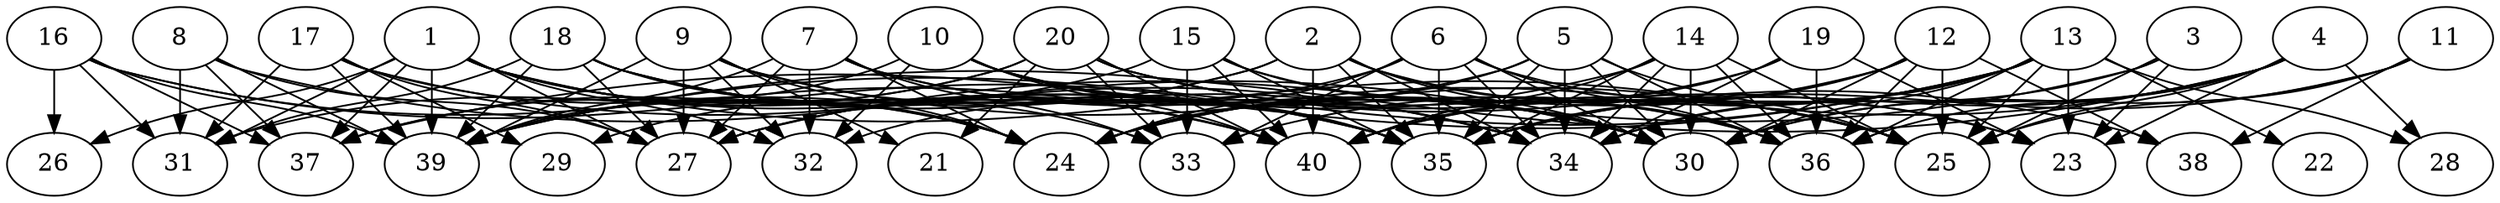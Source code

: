 // DAG (tier=3-complex, mode=data, n=40, ccr=0.533, fat=0.815, density=0.670, regular=0.389, jump=0.224, mindata=4194304, maxdata=33554432)
// DAG automatically generated by daggen at Sun Aug 24 16:33:35 2025
// /home/ermia/Project/Environments/daggen/bin/daggen --dot --ccr 0.533 --fat 0.815 --regular 0.389 --density 0.670 --jump 0.224 --mindata 4194304 --maxdata 33554432 -n 40 
digraph G {
  1 [size="16373813406045787127808", alpha="0.08", expect_size="8186906703022893563904"]
  1 -> 24 [size ="5158497347960832"]
  1 -> 25 [size ="5158497347960832"]
  1 -> 26 [size ="5158497347960832"]
  1 -> 27 [size ="5158497347960832"]
  1 -> 31 [size ="5158497347960832"]
  1 -> 32 [size ="5158497347960832"]
  1 -> 33 [size ="5158497347960832"]
  1 -> 35 [size ="5158497347960832"]
  1 -> 37 [size ="5158497347960832"]
  1 -> 39 [size ="5158497347960832"]
  1 -> 40 [size ="5158497347960832"]
  2 [size="339763872659140096", alpha="0.04", expect_size="169881936329570048"]
  2 -> 25 [size ="6215357903667200"]
  2 -> 29 [size ="6215357903667200"]
  2 -> 30 [size ="6215357903667200"]
  2 -> 34 [size ="6215357903667200"]
  2 -> 35 [size ="6215357903667200"]
  2 -> 36 [size ="6215357903667200"]
  2 -> 39 [size ="6215357903667200"]
  2 -> 40 [size ="6215357903667200"]
  3 [size="10297721700843466752", alpha="0.00", expect_size="5148860850421733376"]
  3 -> 23 [size ="4452249031933952"]
  3 -> 25 [size ="4452249031933952"]
  3 -> 27 [size ="4452249031933952"]
  3 -> 34 [size ="4452249031933952"]
  4 [size="4054994436819866112", alpha="0.13", expect_size="2027497218409933056"]
  4 -> 23 [size ="3377962325901312"]
  4 -> 24 [size ="3377962325901312"]
  4 -> 25 [size ="3377962325901312"]
  4 -> 28 [size ="3377962325901312"]
  4 -> 30 [size ="3377962325901312"]
  4 -> 35 [size ="3377962325901312"]
  4 -> 36 [size ="3377962325901312"]
  4 -> 39 [size ="3377962325901312"]
  5 [size="29413434233498632192000", alpha="0.10", expect_size="14706717116749316096000"]
  5 -> 24 [size ="7622904460083200"]
  5 -> 25 [size ="7622904460083200"]
  5 -> 27 [size ="7622904460083200"]
  5 -> 30 [size ="7622904460083200"]
  5 -> 34 [size ="7622904460083200"]
  5 -> 35 [size ="7622904460083200"]
  5 -> 36 [size ="7622904460083200"]
  6 [size="17879628009157945196544", alpha="0.13", expect_size="8939814004578972598272"]
  6 -> 23 [size ="5470104707923968"]
  6 -> 24 [size ="5470104707923968"]
  6 -> 30 [size ="5470104707923968"]
  6 -> 32 [size ="5470104707923968"]
  6 -> 33 [size ="5470104707923968"]
  6 -> 34 [size ="5470104707923968"]
  6 -> 35 [size ="5470104707923968"]
  6 -> 36 [size ="5470104707923968"]
  7 [size="3054987380902592512000", alpha="0.06", expect_size="1527493690451296256000"]
  7 -> 24 [size ="1684339372851200"]
  7 -> 27 [size ="1684339372851200"]
  7 -> 30 [size ="1684339372851200"]
  7 -> 32 [size ="1684339372851200"]
  7 -> 33 [size ="1684339372851200"]
  7 -> 34 [size ="1684339372851200"]
  7 -> 39 [size ="1684339372851200"]
  8 [size="9728156959111278231552", alpha="0.06", expect_size="4864078479555639115776"]
  8 -> 27 [size ="3645667301916672"]
  8 -> 30 [size ="3645667301916672"]
  8 -> 31 [size ="3645667301916672"]
  8 -> 37 [size ="3645667301916672"]
  8 -> 39 [size ="3645667301916672"]
  9 [size="246560973185880000", alpha="0.09", expect_size="123280486592940000"]
  9 -> 21 [size ="4190298439680000"]
  9 -> 24 [size ="4190298439680000"]
  9 -> 25 [size ="4190298439680000"]
  9 -> 27 [size ="4190298439680000"]
  9 -> 32 [size ="4190298439680000"]
  9 -> 35 [size ="4190298439680000"]
  9 -> 39 [size ="4190298439680000"]
  10 [size="17485560750684663447552", alpha="0.08", expect_size="8742780375342331723776"]
  10 -> 30 [size ="5389432412700672"]
  10 -> 32 [size ="5389432412700672"]
  10 -> 35 [size ="5389432412700672"]
  10 -> 36 [size ="5389432412700672"]
  10 -> 39 [size ="5389432412700672"]
  10 -> 40 [size ="5389432412700672"]
  11 [size="7860429226399353536512", alpha="0.02", expect_size="3930214613199676768256"]
  11 -> 25 [size ="3162672057024512"]
  11 -> 30 [size ="3162672057024512"]
  11 -> 35 [size ="3162672057024512"]
  11 -> 38 [size ="3162672057024512"]
  12 [size="3423231116948831232", alpha="0.11", expect_size="1711615558474415616"]
  12 -> 24 [size ="4069318983680000"]
  12 -> 25 [size ="4069318983680000"]
  12 -> 30 [size ="4069318983680000"]
  12 -> 35 [size ="4069318983680000"]
  12 -> 36 [size ="4069318983680000"]
  12 -> 38 [size ="4069318983680000"]
  12 -> 40 [size ="4069318983680000"]
  13 [size="6019256438408068096", alpha="0.04", expect_size="3009628219204034048"]
  13 -> 22 [size ="2245207575756800"]
  13 -> 23 [size ="2245207575756800"]
  13 -> 25 [size ="2245207575756800"]
  13 -> 28 [size ="2245207575756800"]
  13 -> 30 [size ="2245207575756800"]
  13 -> 33 [size ="2245207575756800"]
  13 -> 34 [size ="2245207575756800"]
  13 -> 36 [size ="2245207575756800"]
  13 -> 37 [size ="2245207575756800"]
  13 -> 39 [size ="2245207575756800"]
  13 -> 40 [size ="2245207575756800"]
  14 [size="27615992440053267693568", alpha="0.05", expect_size="13807996220026633846784"]
  14 -> 25 [size ="7309097531604992"]
  14 -> 27 [size ="7309097531604992"]
  14 -> 30 [size ="7309097531604992"]
  14 -> 34 [size ="7309097531604992"]
  14 -> 35 [size ="7309097531604992"]
  14 -> 36 [size ="7309097531604992"]
  14 -> 40 [size ="7309097531604992"]
  15 [size="6917177860960584466432", alpha="0.02", expect_size="3458588930480292233216"]
  15 -> 30 [size ="2904307628244992"]
  15 -> 33 [size ="2904307628244992"]
  15 -> 35 [size ="2904307628244992"]
  15 -> 36 [size ="2904307628244992"]
  15 -> 37 [size ="2904307628244992"]
  15 -> 40 [size ="2904307628244992"]
  16 [size="1357264532339131136", alpha="0.16", expect_size="678632266169565568"]
  16 -> 26 [size ="659394551349248"]
  16 -> 31 [size ="659394551349248"]
  16 -> 35 [size ="659394551349248"]
  16 -> 37 [size ="659394551349248"]
  16 -> 39 [size ="659394551349248"]
  16 -> 40 [size ="659394551349248"]
  17 [size="2361895543199472128", alpha="0.06", expect_size="1180947771599736064"]
  17 -> 24 [size ="3407654105907200"]
  17 -> 27 [size ="3407654105907200"]
  17 -> 29 [size ="3407654105907200"]
  17 -> 31 [size ="3407654105907200"]
  17 -> 34 [size ="3407654105907200"]
  17 -> 39 [size ="3407654105907200"]
  18 [size="23449712625674637312", alpha="0.10", expect_size="11724856312837318656"]
  18 -> 24 [size ="8173660196044800"]
  18 -> 27 [size ="8173660196044800"]
  18 -> 31 [size ="8173660196044800"]
  18 -> 34 [size ="8173660196044800"]
  18 -> 35 [size ="8173660196044800"]
  18 -> 39 [size ="8173660196044800"]
  18 -> 40 [size ="8173660196044800"]
  19 [size="1127441038758805241856", alpha="0.17", expect_size="563720519379402620928"]
  19 -> 23 [size ="866601054240768"]
  19 -> 24 [size ="866601054240768"]
  19 -> 34 [size ="866601054240768"]
  19 -> 36 [size ="866601054240768"]
  19 -> 40 [size ="866601054240768"]
  20 [size="1967063024336522706944", alpha="0.14", expect_size="983531512168261353472"]
  20 -> 21 [size ="1255939839623168"]
  20 -> 23 [size ="1255939839623168"]
  20 -> 25 [size ="1255939839623168"]
  20 -> 31 [size ="1255939839623168"]
  20 -> 33 [size ="1255939839623168"]
  20 -> 37 [size ="1255939839623168"]
  20 -> 38 [size ="1255939839623168"]
  20 -> 40 [size ="1255939839623168"]
  21 [size="823397442659811200", alpha="0.01", expect_size="411698721329905600"]
  22 [size="20582750554499211264", alpha="0.09", expect_size="10291375277249605632"]
  23 [size="6838405139211711488", alpha="0.13", expect_size="3419202569605855744"]
  24 [size="7425899971182051328", alpha="0.00", expect_size="3712949985591025664"]
  25 [size="238483023680277315584", alpha="0.00", expect_size="119241511840138657792"]
  26 [size="1637506175562010112", alpha="0.16", expect_size="818753087781005056"]
  27 [size="595499171621585813504", alpha="0.09", expect_size="297749585810792906752"]
  28 [size="3266668211340312576000", alpha="0.10", expect_size="1633334105670156288000"]
  29 [size="3852479523660597559296", alpha="0.07", expect_size="1926239761830298779648"]
  30 [size="18390645990197970337792", alpha="0.05", expect_size="9195322995098985168896"]
  31 [size="6014859707004812288", alpha="0.02", expect_size="3007429853502406144"]
  32 [size="2018592156765510144", alpha="0.08", expect_size="1009296078382755072"]
  33 [size="6068733843670312", alpha="0.12", expect_size="3034366921835156"]
  34 [size="148932211204412160", alpha="0.12", expect_size="74466105602206080"]
  35 [size="36186599450588347367424", alpha="0.07", expect_size="18093299725294173683712"]
  36 [size="3095172683903595", alpha="0.08", expect_size="1547586341951797"]
  37 [size="24759860461599240", alpha="0.19", expect_size="12379930230799620"]
  38 [size="40942791976670984", alpha="0.17", expect_size="20471395988335492"]
  39 [size="34967117490896865591296", alpha="0.06", expect_size="17483558745448432795648"]
  40 [size="25211256352901940", alpha="0.08", expect_size="12605628176450970"]
}